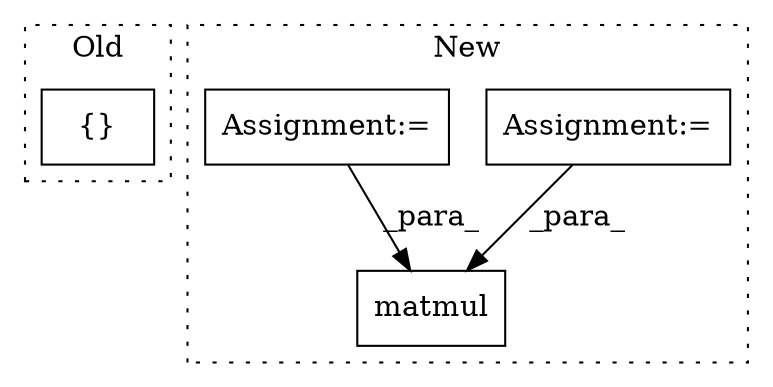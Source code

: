 digraph G {
subgraph cluster0 {
1 [label="{}" a="4" s="4301,4306" l="1,1" shape="box"];
label = "Old";
style="dotted";
}
subgraph cluster1 {
2 [label="matmul" a="32" s="4561,4573" l="7,1" shape="box"];
3 [label="Assignment:=" a="7" s="4209" l="1" shape="box"];
4 [label="Assignment:=" a="7" s="4217,4352" l="65,2" shape="box"];
label = "New";
style="dotted";
}
3 -> 2 [label="_para_"];
4 -> 2 [label="_para_"];
}